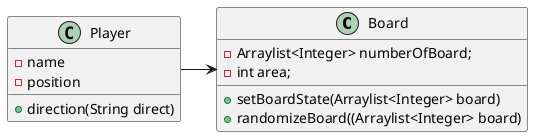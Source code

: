 @startuml
class Board {
-Arraylist<Integer> numberOfBoard;
-int area;
+setBoardState(Arraylist<Integer> board)
+randomizeBoard((Arraylist<Integer> board)
}

class Player{
-name
-position
+direction(String direct)
}

Player -> Board
@enduml

@startuml
start
:square the input;
:randomize numbers between chosen range;
repeat:generate board;
repeat while (solvable board state?) is (no);
-> yes;
:move;
fork
repeat :make a move;
:check validity of make a move;
repeat while (is move valid) is (no);
->yes;
end fork;
if(is game finished?) then(yes)
stop;
else(no)
->no;
if(play again?) then (yes)
else (no)
stop;

@enduml